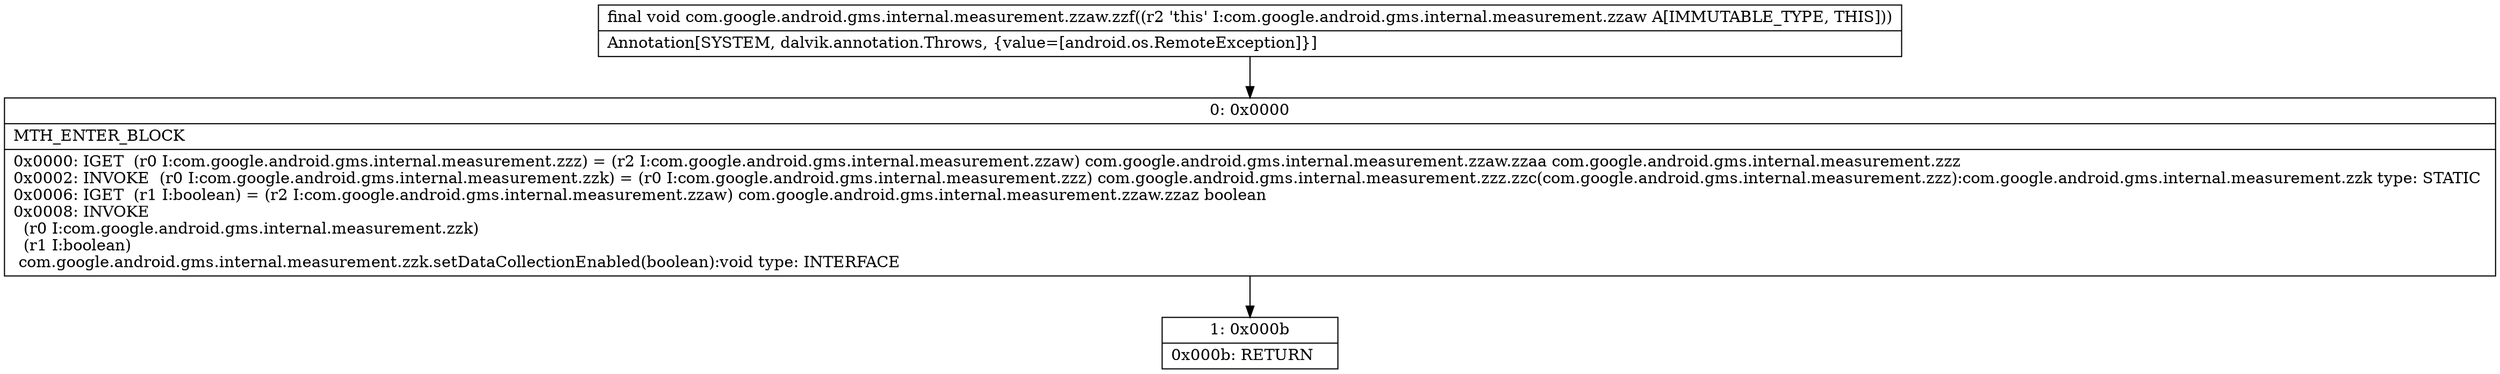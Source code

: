 digraph "CFG forcom.google.android.gms.internal.measurement.zzaw.zzf()V" {
Node_0 [shape=record,label="{0\:\ 0x0000|MTH_ENTER_BLOCK\l|0x0000: IGET  (r0 I:com.google.android.gms.internal.measurement.zzz) = (r2 I:com.google.android.gms.internal.measurement.zzaw) com.google.android.gms.internal.measurement.zzaw.zzaa com.google.android.gms.internal.measurement.zzz \l0x0002: INVOKE  (r0 I:com.google.android.gms.internal.measurement.zzk) = (r0 I:com.google.android.gms.internal.measurement.zzz) com.google.android.gms.internal.measurement.zzz.zzc(com.google.android.gms.internal.measurement.zzz):com.google.android.gms.internal.measurement.zzk type: STATIC \l0x0006: IGET  (r1 I:boolean) = (r2 I:com.google.android.gms.internal.measurement.zzaw) com.google.android.gms.internal.measurement.zzaw.zzaz boolean \l0x0008: INVOKE  \l  (r0 I:com.google.android.gms.internal.measurement.zzk)\l  (r1 I:boolean)\l com.google.android.gms.internal.measurement.zzk.setDataCollectionEnabled(boolean):void type: INTERFACE \l}"];
Node_1 [shape=record,label="{1\:\ 0x000b|0x000b: RETURN   \l}"];
MethodNode[shape=record,label="{final void com.google.android.gms.internal.measurement.zzaw.zzf((r2 'this' I:com.google.android.gms.internal.measurement.zzaw A[IMMUTABLE_TYPE, THIS]))  | Annotation[SYSTEM, dalvik.annotation.Throws, \{value=[android.os.RemoteException]\}]\l}"];
MethodNode -> Node_0;
Node_0 -> Node_1;
}

